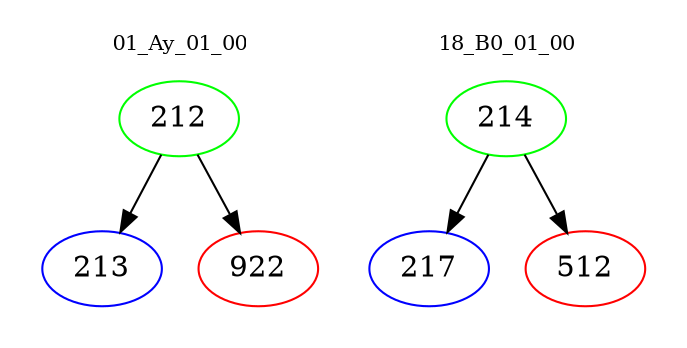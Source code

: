 digraph{
subgraph cluster_0 {
color = white
label = "01_Ay_01_00";
fontsize=10;
T0_212 [label="212", color="green"]
T0_212 -> T0_213 [color="black"]
T0_213 [label="213", color="blue"]
T0_212 -> T0_922 [color="black"]
T0_922 [label="922", color="red"]
}
subgraph cluster_1 {
color = white
label = "18_B0_01_00";
fontsize=10;
T1_214 [label="214", color="green"]
T1_214 -> T1_217 [color="black"]
T1_217 [label="217", color="blue"]
T1_214 -> T1_512 [color="black"]
T1_512 [label="512", color="red"]
}
}
